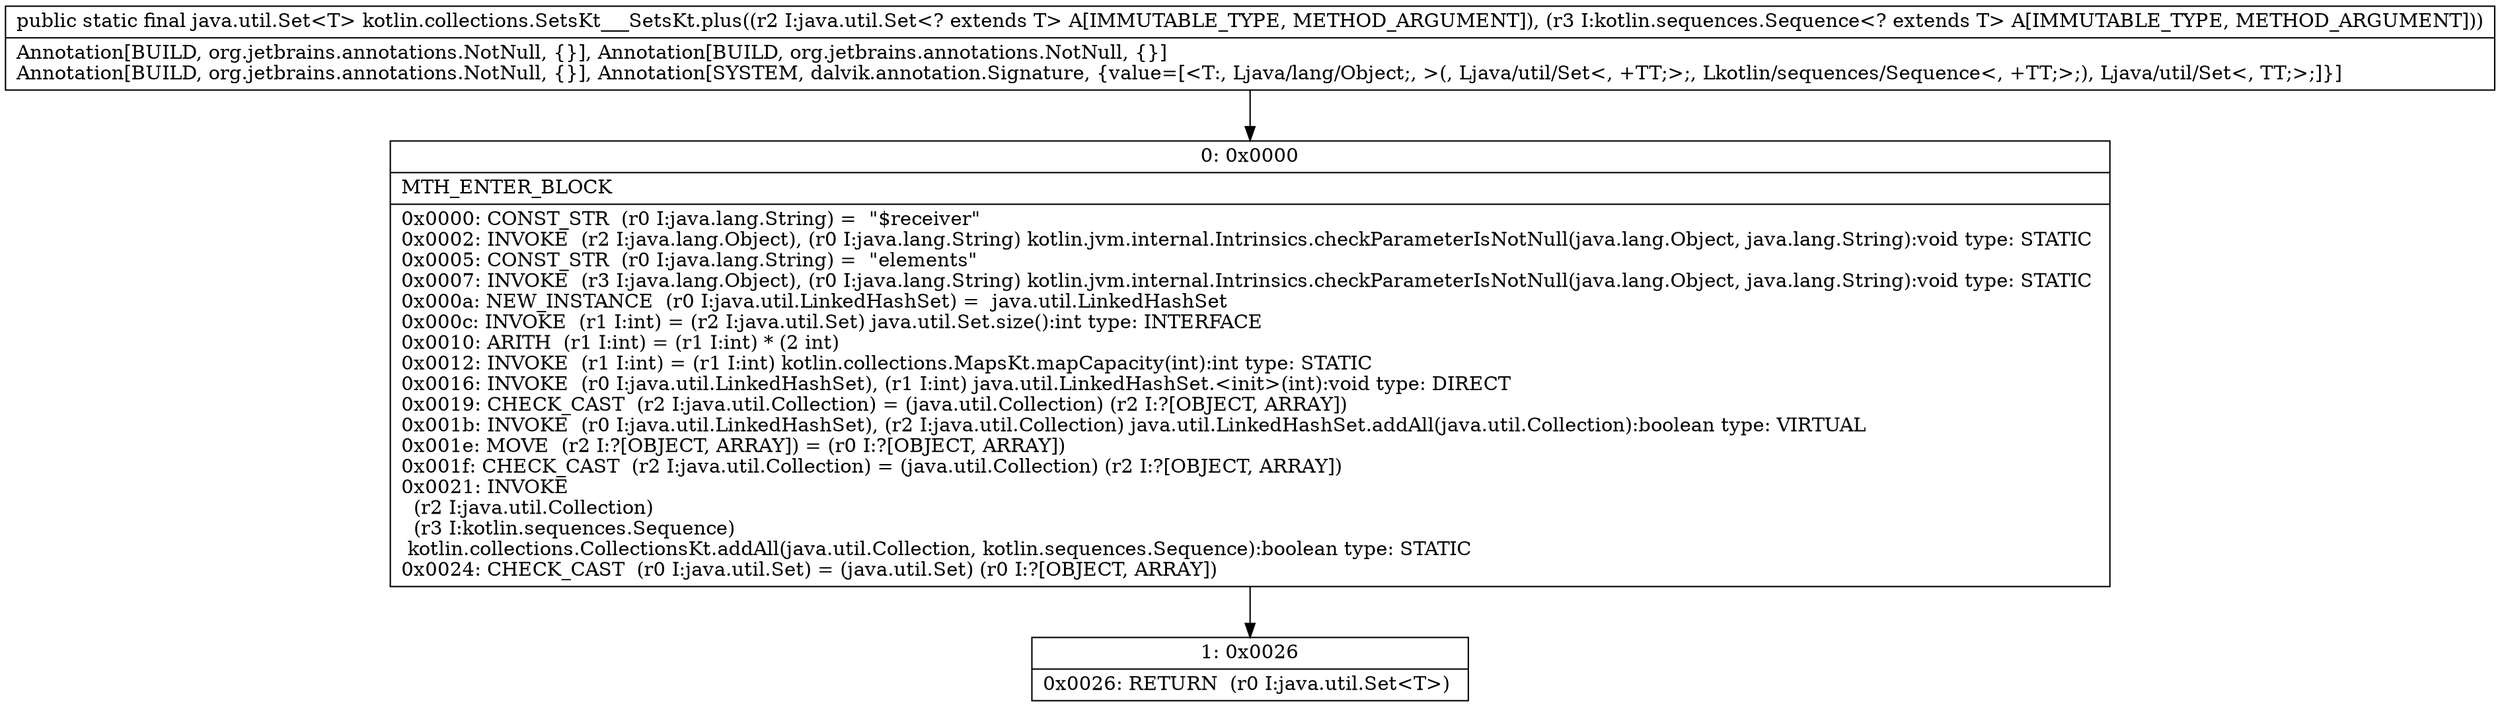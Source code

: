 digraph "CFG forkotlin.collections.SetsKt___SetsKt.plus(Ljava\/util\/Set;Lkotlin\/sequences\/Sequence;)Ljava\/util\/Set;" {
Node_0 [shape=record,label="{0\:\ 0x0000|MTH_ENTER_BLOCK\l|0x0000: CONST_STR  (r0 I:java.lang.String) =  \"$receiver\" \l0x0002: INVOKE  (r2 I:java.lang.Object), (r0 I:java.lang.String) kotlin.jvm.internal.Intrinsics.checkParameterIsNotNull(java.lang.Object, java.lang.String):void type: STATIC \l0x0005: CONST_STR  (r0 I:java.lang.String) =  \"elements\" \l0x0007: INVOKE  (r3 I:java.lang.Object), (r0 I:java.lang.String) kotlin.jvm.internal.Intrinsics.checkParameterIsNotNull(java.lang.Object, java.lang.String):void type: STATIC \l0x000a: NEW_INSTANCE  (r0 I:java.util.LinkedHashSet) =  java.util.LinkedHashSet \l0x000c: INVOKE  (r1 I:int) = (r2 I:java.util.Set) java.util.Set.size():int type: INTERFACE \l0x0010: ARITH  (r1 I:int) = (r1 I:int) * (2 int) \l0x0012: INVOKE  (r1 I:int) = (r1 I:int) kotlin.collections.MapsKt.mapCapacity(int):int type: STATIC \l0x0016: INVOKE  (r0 I:java.util.LinkedHashSet), (r1 I:int) java.util.LinkedHashSet.\<init\>(int):void type: DIRECT \l0x0019: CHECK_CAST  (r2 I:java.util.Collection) = (java.util.Collection) (r2 I:?[OBJECT, ARRAY]) \l0x001b: INVOKE  (r0 I:java.util.LinkedHashSet), (r2 I:java.util.Collection) java.util.LinkedHashSet.addAll(java.util.Collection):boolean type: VIRTUAL \l0x001e: MOVE  (r2 I:?[OBJECT, ARRAY]) = (r0 I:?[OBJECT, ARRAY]) \l0x001f: CHECK_CAST  (r2 I:java.util.Collection) = (java.util.Collection) (r2 I:?[OBJECT, ARRAY]) \l0x0021: INVOKE  \l  (r2 I:java.util.Collection)\l  (r3 I:kotlin.sequences.Sequence)\l kotlin.collections.CollectionsKt.addAll(java.util.Collection, kotlin.sequences.Sequence):boolean type: STATIC \l0x0024: CHECK_CAST  (r0 I:java.util.Set) = (java.util.Set) (r0 I:?[OBJECT, ARRAY]) \l}"];
Node_1 [shape=record,label="{1\:\ 0x0026|0x0026: RETURN  (r0 I:java.util.Set\<T\>) \l}"];
MethodNode[shape=record,label="{public static final java.util.Set\<T\> kotlin.collections.SetsKt___SetsKt.plus((r2 I:java.util.Set\<? extends T\> A[IMMUTABLE_TYPE, METHOD_ARGUMENT]), (r3 I:kotlin.sequences.Sequence\<? extends T\> A[IMMUTABLE_TYPE, METHOD_ARGUMENT]))  | Annotation[BUILD, org.jetbrains.annotations.NotNull, \{\}], Annotation[BUILD, org.jetbrains.annotations.NotNull, \{\}]\lAnnotation[BUILD, org.jetbrains.annotations.NotNull, \{\}], Annotation[SYSTEM, dalvik.annotation.Signature, \{value=[\<T:, Ljava\/lang\/Object;, \>(, Ljava\/util\/Set\<, +TT;\>;, Lkotlin\/sequences\/Sequence\<, +TT;\>;), Ljava\/util\/Set\<, TT;\>;]\}]\l}"];
MethodNode -> Node_0;
Node_0 -> Node_1;
}

